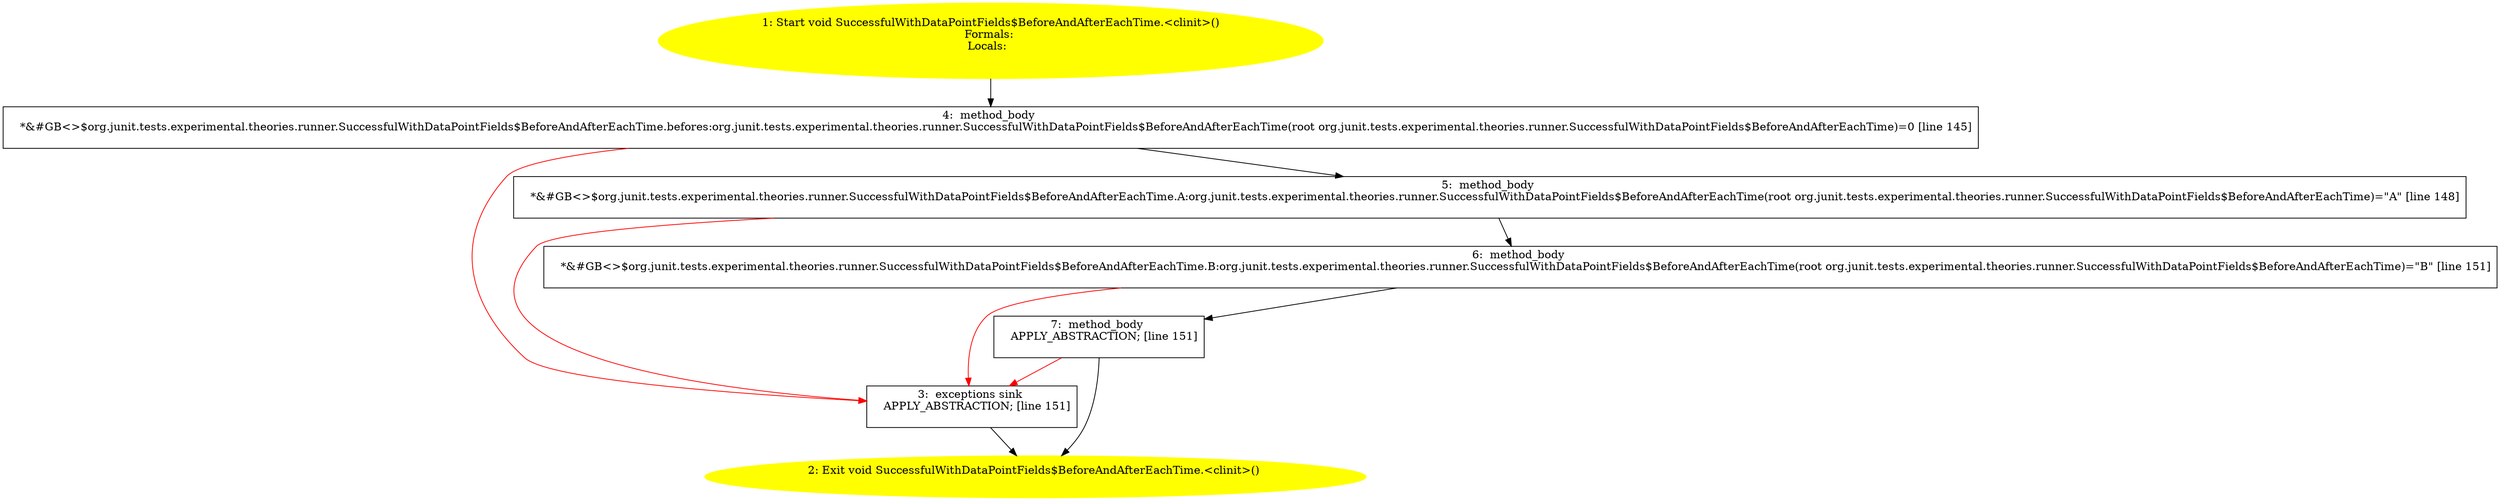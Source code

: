 /* @generated */
digraph cfg {
"org.junit.tests.experimental.theories.runner.SuccessfulWithDataPointFields$BeforeAndAfterEachTime.<c.e05b64f22278e9f9d702f547784bc7a1_1" [label="1: Start void SuccessfulWithDataPointFields$BeforeAndAfterEachTime.<clinit>()\nFormals: \nLocals:  \n  " color=yellow style=filled]
	

	 "org.junit.tests.experimental.theories.runner.SuccessfulWithDataPointFields$BeforeAndAfterEachTime.<c.e05b64f22278e9f9d702f547784bc7a1_1" -> "org.junit.tests.experimental.theories.runner.SuccessfulWithDataPointFields$BeforeAndAfterEachTime.<c.e05b64f22278e9f9d702f547784bc7a1_4" ;
"org.junit.tests.experimental.theories.runner.SuccessfulWithDataPointFields$BeforeAndAfterEachTime.<c.e05b64f22278e9f9d702f547784bc7a1_2" [label="2: Exit void SuccessfulWithDataPointFields$BeforeAndAfterEachTime.<clinit>() \n  " color=yellow style=filled]
	

"org.junit.tests.experimental.theories.runner.SuccessfulWithDataPointFields$BeforeAndAfterEachTime.<c.e05b64f22278e9f9d702f547784bc7a1_3" [label="3:  exceptions sink \n   APPLY_ABSTRACTION; [line 151]\n " shape="box"]
	

	 "org.junit.tests.experimental.theories.runner.SuccessfulWithDataPointFields$BeforeAndAfterEachTime.<c.e05b64f22278e9f9d702f547784bc7a1_3" -> "org.junit.tests.experimental.theories.runner.SuccessfulWithDataPointFields$BeforeAndAfterEachTime.<c.e05b64f22278e9f9d702f547784bc7a1_2" ;
"org.junit.tests.experimental.theories.runner.SuccessfulWithDataPointFields$BeforeAndAfterEachTime.<c.e05b64f22278e9f9d702f547784bc7a1_4" [label="4:  method_body \n   *&#GB<>$org.junit.tests.experimental.theories.runner.SuccessfulWithDataPointFields$BeforeAndAfterEachTime.befores:org.junit.tests.experimental.theories.runner.SuccessfulWithDataPointFields$BeforeAndAfterEachTime(root org.junit.tests.experimental.theories.runner.SuccessfulWithDataPointFields$BeforeAndAfterEachTime)=0 [line 145]\n " shape="box"]
	

	 "org.junit.tests.experimental.theories.runner.SuccessfulWithDataPointFields$BeforeAndAfterEachTime.<c.e05b64f22278e9f9d702f547784bc7a1_4" -> "org.junit.tests.experimental.theories.runner.SuccessfulWithDataPointFields$BeforeAndAfterEachTime.<c.e05b64f22278e9f9d702f547784bc7a1_5" ;
	 "org.junit.tests.experimental.theories.runner.SuccessfulWithDataPointFields$BeforeAndAfterEachTime.<c.e05b64f22278e9f9d702f547784bc7a1_4" -> "org.junit.tests.experimental.theories.runner.SuccessfulWithDataPointFields$BeforeAndAfterEachTime.<c.e05b64f22278e9f9d702f547784bc7a1_3" [color="red" ];
"org.junit.tests.experimental.theories.runner.SuccessfulWithDataPointFields$BeforeAndAfterEachTime.<c.e05b64f22278e9f9d702f547784bc7a1_5" [label="5:  method_body \n   *&#GB<>$org.junit.tests.experimental.theories.runner.SuccessfulWithDataPointFields$BeforeAndAfterEachTime.A:org.junit.tests.experimental.theories.runner.SuccessfulWithDataPointFields$BeforeAndAfterEachTime(root org.junit.tests.experimental.theories.runner.SuccessfulWithDataPointFields$BeforeAndAfterEachTime)=\"A\" [line 148]\n " shape="box"]
	

	 "org.junit.tests.experimental.theories.runner.SuccessfulWithDataPointFields$BeforeAndAfterEachTime.<c.e05b64f22278e9f9d702f547784bc7a1_5" -> "org.junit.tests.experimental.theories.runner.SuccessfulWithDataPointFields$BeforeAndAfterEachTime.<c.e05b64f22278e9f9d702f547784bc7a1_6" ;
	 "org.junit.tests.experimental.theories.runner.SuccessfulWithDataPointFields$BeforeAndAfterEachTime.<c.e05b64f22278e9f9d702f547784bc7a1_5" -> "org.junit.tests.experimental.theories.runner.SuccessfulWithDataPointFields$BeforeAndAfterEachTime.<c.e05b64f22278e9f9d702f547784bc7a1_3" [color="red" ];
"org.junit.tests.experimental.theories.runner.SuccessfulWithDataPointFields$BeforeAndAfterEachTime.<c.e05b64f22278e9f9d702f547784bc7a1_6" [label="6:  method_body \n   *&#GB<>$org.junit.tests.experimental.theories.runner.SuccessfulWithDataPointFields$BeforeAndAfterEachTime.B:org.junit.tests.experimental.theories.runner.SuccessfulWithDataPointFields$BeforeAndAfterEachTime(root org.junit.tests.experimental.theories.runner.SuccessfulWithDataPointFields$BeforeAndAfterEachTime)=\"B\" [line 151]\n " shape="box"]
	

	 "org.junit.tests.experimental.theories.runner.SuccessfulWithDataPointFields$BeforeAndAfterEachTime.<c.e05b64f22278e9f9d702f547784bc7a1_6" -> "org.junit.tests.experimental.theories.runner.SuccessfulWithDataPointFields$BeforeAndAfterEachTime.<c.e05b64f22278e9f9d702f547784bc7a1_7" ;
	 "org.junit.tests.experimental.theories.runner.SuccessfulWithDataPointFields$BeforeAndAfterEachTime.<c.e05b64f22278e9f9d702f547784bc7a1_6" -> "org.junit.tests.experimental.theories.runner.SuccessfulWithDataPointFields$BeforeAndAfterEachTime.<c.e05b64f22278e9f9d702f547784bc7a1_3" [color="red" ];
"org.junit.tests.experimental.theories.runner.SuccessfulWithDataPointFields$BeforeAndAfterEachTime.<c.e05b64f22278e9f9d702f547784bc7a1_7" [label="7:  method_body \n   APPLY_ABSTRACTION; [line 151]\n " shape="box"]
	

	 "org.junit.tests.experimental.theories.runner.SuccessfulWithDataPointFields$BeforeAndAfterEachTime.<c.e05b64f22278e9f9d702f547784bc7a1_7" -> "org.junit.tests.experimental.theories.runner.SuccessfulWithDataPointFields$BeforeAndAfterEachTime.<c.e05b64f22278e9f9d702f547784bc7a1_2" ;
	 "org.junit.tests.experimental.theories.runner.SuccessfulWithDataPointFields$BeforeAndAfterEachTime.<c.e05b64f22278e9f9d702f547784bc7a1_7" -> "org.junit.tests.experimental.theories.runner.SuccessfulWithDataPointFields$BeforeAndAfterEachTime.<c.e05b64f22278e9f9d702f547784bc7a1_3" [color="red" ];
}
